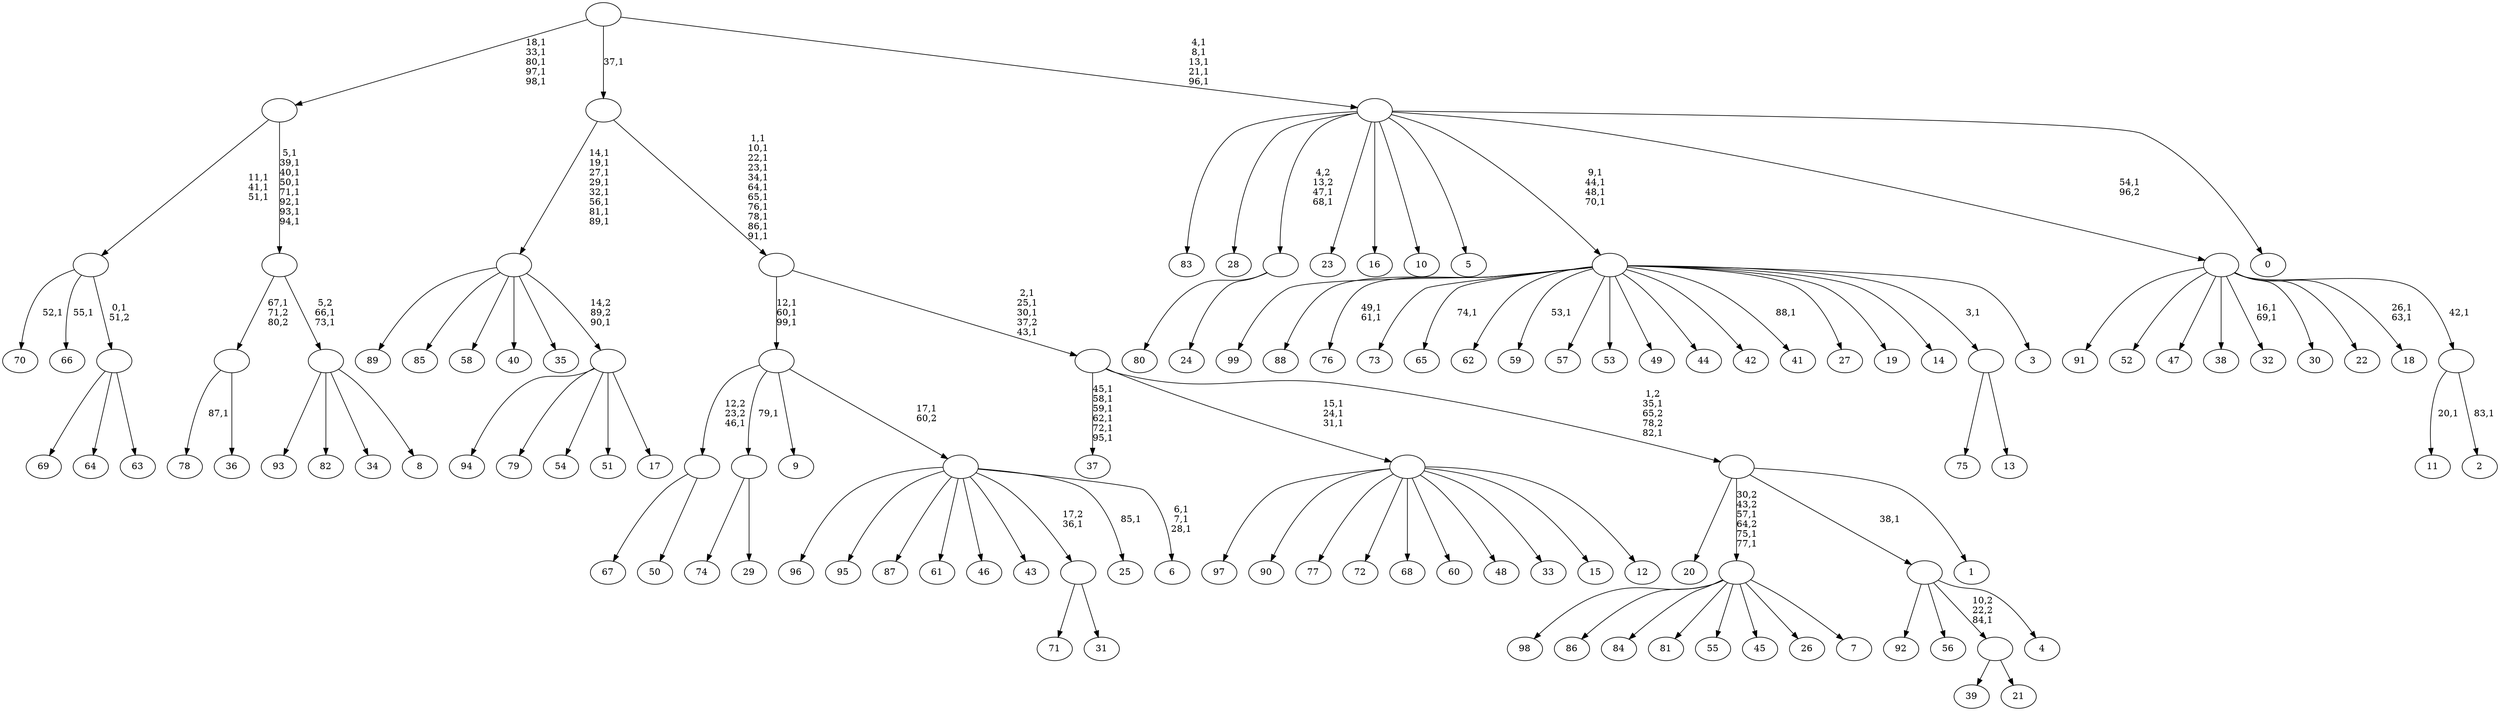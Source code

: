 digraph T {
	200 [label="99"]
	199 [label="98"]
	198 [label="97"]
	197 [label="96"]
	196 [label="95"]
	195 [label="94"]
	194 [label="93"]
	193 [label="92"]
	192 [label="91"]
	191 [label="90"]
	190 [label="89"]
	189 [label="88"]
	188 [label="87"]
	187 [label="86"]
	186 [label="85"]
	185 [label="84"]
	184 [label="83"]
	183 [label="82"]
	182 [label="81"]
	181 [label="80"]
	180 [label="79"]
	179 [label="78"]
	177 [label="77"]
	176 [label="76"]
	173 [label="75"]
	172 [label="74"]
	171 [label="73"]
	170 [label="72"]
	169 [label="71"]
	168 [label="70"]
	166 [label="69"]
	165 [label="68"]
	164 [label="67"]
	163 [label="66"]
	161 [label="65"]
	159 [label="64"]
	158 [label="63"]
	157 [label=""]
	156 [label=""]
	153 [label="62"]
	152 [label="61"]
	151 [label="60"]
	150 [label="59"]
	148 [label="58"]
	147 [label="57"]
	146 [label="56"]
	145 [label="55"]
	144 [label="54"]
	143 [label="53"]
	142 [label="52"]
	141 [label="51"]
	140 [label="50"]
	139 [label=""]
	138 [label="49"]
	137 [label="48"]
	136 [label="47"]
	135 [label="46"]
	134 [label="45"]
	133 [label="44"]
	132 [label="43"]
	131 [label="42"]
	130 [label="41"]
	128 [label="40"]
	127 [label="39"]
	126 [label="38"]
	125 [label="37"]
	118 [label="36"]
	117 [label=""]
	116 [label="35"]
	115 [label="34"]
	114 [label="33"]
	113 [label="32"]
	110 [label="31"]
	109 [label=""]
	108 [label="30"]
	107 [label="29"]
	106 [label=""]
	105 [label="28"]
	104 [label="27"]
	103 [label="26"]
	102 [label="25"]
	100 [label="24"]
	99 [label=""]
	97 [label="23"]
	96 [label="22"]
	95 [label="21"]
	94 [label=""]
	93 [label="20"]
	92 [label="19"]
	91 [label="18"]
	88 [label="17"]
	87 [label=""]
	86 [label=""]
	78 [label="16"]
	77 [label="15"]
	76 [label="14"]
	75 [label="13"]
	74 [label=""]
	73 [label="12"]
	72 [label=""]
	69 [label="11"]
	67 [label="10"]
	66 [label="9"]
	65 [label="8"]
	64 [label=""]
	62 [label=""]
	54 [label=""]
	49 [label="7"]
	48 [label=""]
	45 [label="6"]
	41 [label=""]
	40 [label=""]
	37 [label="5"]
	36 [label="4"]
	35 [label=""]
	34 [label="3"]
	33 [label=""]
	29 [label="2"]
	27 [label=""]
	26 [label=""]
	25 [label="1"]
	24 [label=""]
	22 [label=""]
	18 [label=""]
	7 [label=""]
	6 [label="0"]
	5 [label=""]
	0 [label=""]
	157 -> 166 [label=""]
	157 -> 159 [label=""]
	157 -> 158 [label=""]
	156 -> 163 [label="55,1"]
	156 -> 168 [label="52,1"]
	156 -> 157 [label="0,1\n51,2"]
	139 -> 164 [label=""]
	139 -> 140 [label=""]
	117 -> 179 [label="87,1"]
	117 -> 118 [label=""]
	109 -> 169 [label=""]
	109 -> 110 [label=""]
	106 -> 172 [label=""]
	106 -> 107 [label=""]
	99 -> 181 [label=""]
	99 -> 100 [label=""]
	94 -> 127 [label=""]
	94 -> 95 [label=""]
	87 -> 195 [label=""]
	87 -> 180 [label=""]
	87 -> 144 [label=""]
	87 -> 141 [label=""]
	87 -> 88 [label=""]
	86 -> 190 [label=""]
	86 -> 186 [label=""]
	86 -> 148 [label=""]
	86 -> 128 [label=""]
	86 -> 116 [label=""]
	86 -> 87 [label="14,2\n89,2\n90,1"]
	74 -> 173 [label=""]
	74 -> 75 [label=""]
	72 -> 198 [label=""]
	72 -> 191 [label=""]
	72 -> 177 [label=""]
	72 -> 170 [label=""]
	72 -> 165 [label=""]
	72 -> 151 [label=""]
	72 -> 137 [label=""]
	72 -> 114 [label=""]
	72 -> 77 [label=""]
	72 -> 73 [label=""]
	64 -> 194 [label=""]
	64 -> 183 [label=""]
	64 -> 115 [label=""]
	64 -> 65 [label=""]
	62 -> 64 [label="5,2\n66,1\n73,1"]
	62 -> 117 [label="67,1\n71,2\n80,2"]
	54 -> 62 [label="5,1\n39,1\n40,1\n50,1\n71,1\n92,1\n93,1\n94,1"]
	54 -> 156 [label="11,1\n41,1\n51,1"]
	48 -> 199 [label=""]
	48 -> 187 [label=""]
	48 -> 185 [label=""]
	48 -> 182 [label=""]
	48 -> 145 [label=""]
	48 -> 134 [label=""]
	48 -> 103 [label=""]
	48 -> 49 [label=""]
	41 -> 45 [label="6,1\n7,1\n28,1"]
	41 -> 102 [label="85,1"]
	41 -> 197 [label=""]
	41 -> 196 [label=""]
	41 -> 188 [label=""]
	41 -> 152 [label=""]
	41 -> 135 [label=""]
	41 -> 132 [label=""]
	41 -> 109 [label="17,2\n36,1"]
	40 -> 139 [label="12,2\n23,2\n46,1"]
	40 -> 106 [label="79,1"]
	40 -> 66 [label=""]
	40 -> 41 [label="17,1\n60,2"]
	35 -> 193 [label=""]
	35 -> 146 [label=""]
	35 -> 94 [label="10,2\n22,2\n84,1"]
	35 -> 36 [label=""]
	33 -> 130 [label="88,1"]
	33 -> 150 [label="53,1"]
	33 -> 161 [label="74,1"]
	33 -> 176 [label="49,1\n61,1"]
	33 -> 200 [label=""]
	33 -> 189 [label=""]
	33 -> 171 [label=""]
	33 -> 153 [label=""]
	33 -> 147 [label=""]
	33 -> 143 [label=""]
	33 -> 138 [label=""]
	33 -> 133 [label=""]
	33 -> 131 [label=""]
	33 -> 104 [label=""]
	33 -> 92 [label=""]
	33 -> 76 [label=""]
	33 -> 74 [label="3,1"]
	33 -> 34 [label=""]
	27 -> 29 [label="83,1"]
	27 -> 69 [label="20,1"]
	26 -> 91 [label="26,1\n63,1"]
	26 -> 113 [label="16,1\n69,1"]
	26 -> 192 [label=""]
	26 -> 142 [label=""]
	26 -> 136 [label=""]
	26 -> 126 [label=""]
	26 -> 108 [label=""]
	26 -> 96 [label=""]
	26 -> 27 [label="42,1"]
	24 -> 48 [label="30,2\n43,2\n57,1\n64,2\n75,1\n77,1"]
	24 -> 93 [label=""]
	24 -> 35 [label="38,1"]
	24 -> 25 [label=""]
	22 -> 24 [label="1,2\n35,1\n65,2\n78,2\n82,1"]
	22 -> 72 [label="15,1\n24,1\n31,1"]
	22 -> 125 [label="45,1\n58,1\n59,1\n62,1\n72,1\n95,1"]
	18 -> 22 [label="2,1\n25,1\n30,1\n37,2\n43,1"]
	18 -> 40 [label="12,1\n60,1\n99,1"]
	7 -> 18 [label="1,1\n10,1\n22,1\n23,1\n34,1\n64,1\n65,1\n76,1\n78,1\n86,1\n91,1"]
	7 -> 86 [label="14,1\n19,1\n27,1\n29,1\n32,1\n56,1\n81,1\n89,1"]
	5 -> 33 [label="9,1\n44,1\n48,1\n70,1"]
	5 -> 99 [label="4,2\n13,2\n47,1\n68,1"]
	5 -> 184 [label=""]
	5 -> 105 [label=""]
	5 -> 97 [label=""]
	5 -> 78 [label=""]
	5 -> 67 [label=""]
	5 -> 37 [label=""]
	5 -> 26 [label="54,1\n96,2"]
	5 -> 6 [label=""]
	0 -> 5 [label="4,1\n8,1\n13,1\n21,1\n96,1"]
	0 -> 54 [label="18,1\n33,1\n80,1\n97,1\n98,1"]
	0 -> 7 [label="37,1"]
}
